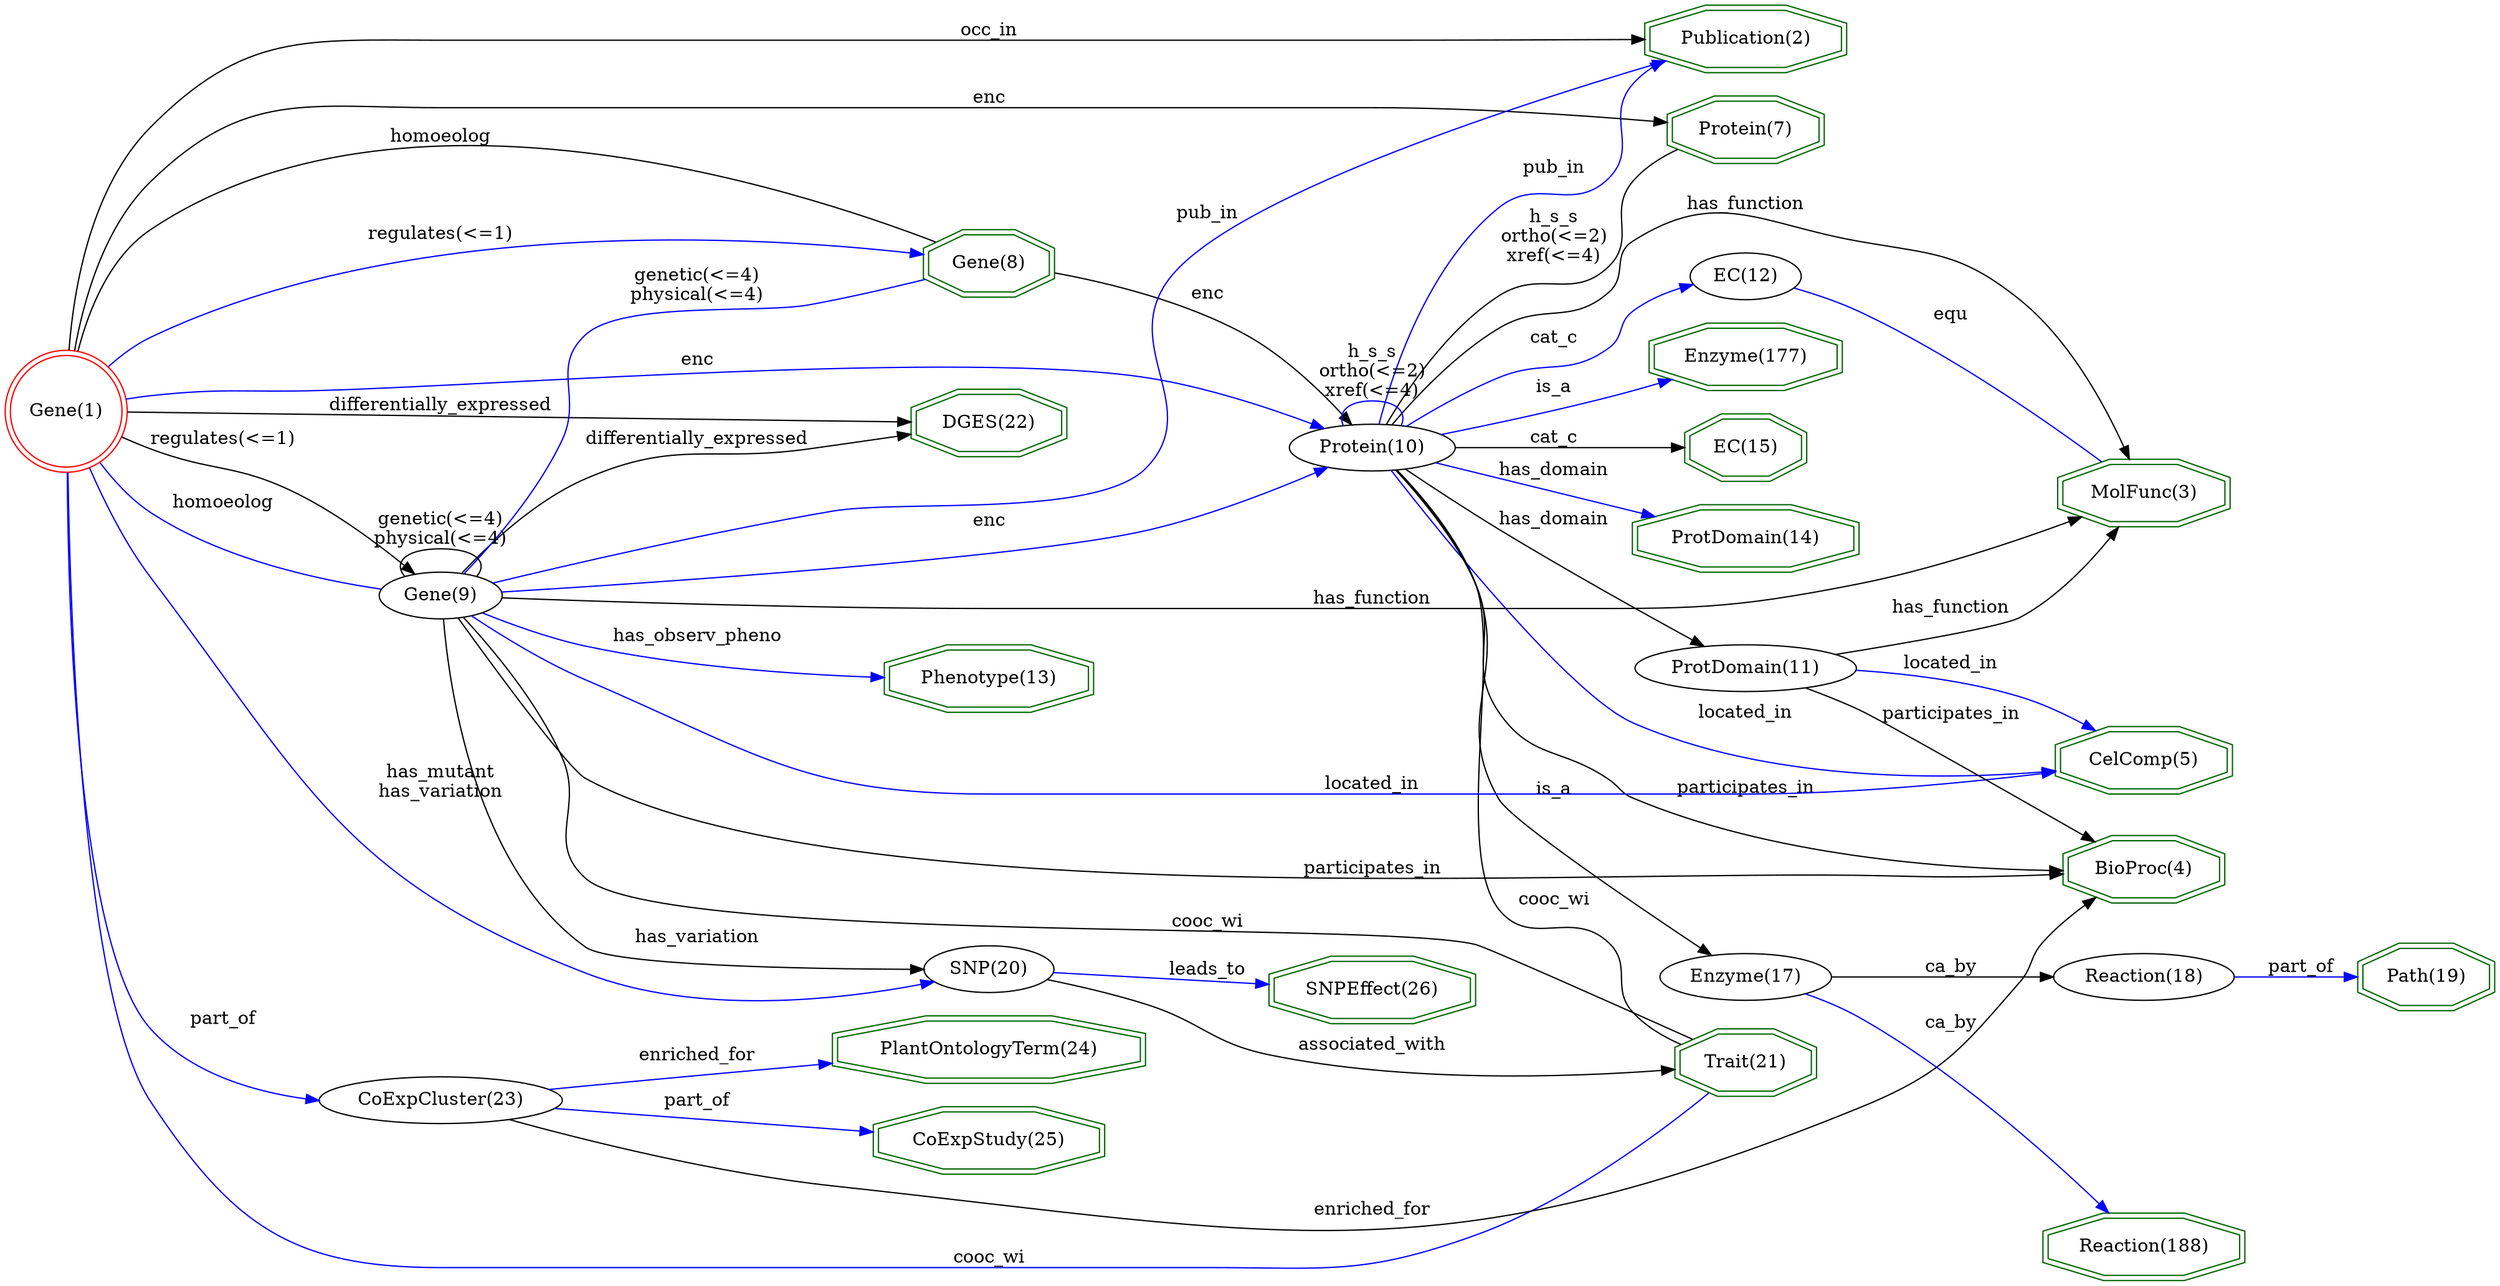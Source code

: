digraph {
	graph [_draw_="c 9 -#fffffe00 C 7 -#ffffff P 4 0 0 0 1130 1655.1 1130 1655.1 0 ",
		bb="0,0,1655.1,1130",
		dpi=96,
		rankdir=LR,
		xdotversion=1.7
	];
	node [label="\N"];
	"Trait(21)"	[_draw_="c 7 -#006400 p 8 1192.69 318.54 1192.69 333.46 1166.15 344 1128.62 344 1102.08 333.46 1102.08 318.54 1128.62 308 1166.15 308 c 7 \
-#006400 p 8 1196.7 315.83 1196.7 336.17 1166.92 348 1127.85 348 1098.07 336.17 1098.07 315.83 1127.85 304 1166.92 304 ",
		_ldraw_="F 14 11 -Times-Roman c 7 -#000000 T 1147.38 321.8 0 50.05 9 -Trait(21) ",
		color=darkgreen,
		height=0.61111,
		pos="1147.4,326",
		shape=doubleoctagon,
		width=1.3655];
	"SNPEffect(26)"	[_draw_="c 7 -#006400 p 8 962.2 320.54 962.2 335.46 922.48 346 866.3 346 826.58 335.46 826.58 320.54 866.3 310 922.48 310 c 7 -#006400 p \
8 966.21 317.47 966.21 338.53 923 350 865.78 350 822.58 338.53 822.58 317.47 865.78 306 923 306 ",
		_ldraw_="F 14 11 -Times-Roman c 7 -#000000 T 894.39 323.8 0 82.95 13 -SNPEffect(26) ",
		color=darkgreen,
		height=0.61111,
		pos="894.39,328",
		shape=doubleoctagon,
		width=1.9905];
	"MolFunc(3)"	[_draw_="c 7 -#006400 p 8 1470.56 859.54 1470.56 874.46 1436.95 885 1389.4 885 1355.78 874.46 1355.78 859.54 1389.4 849 1436.95 849 c 7 -#\
006400 p 8 1474.58 856.61 1474.58 877.39 1437.56 889 1388.79 889 1351.77 877.39 1351.77 856.61 1388.79 845 1437.56 845 ",
		_ldraw_="F 14 11 -Times-Roman c 7 -#000000 T 1413.17 862.8 0 67.66 10 -MolFunc(3) ",
		color=darkgreen,
		height=0.61111,
		pos="1413.2,867",
		shape=doubleoctagon,
		width=1.7];
	"CelComp(5)"	[_draw_="c 7 -#006400 p 8 1471.78 692.54 1471.78 707.46 1437.45 718 1388.9 718 1354.57 707.46 1354.57 692.54 1388.9 682 1437.45 682 c 7 -#\
006400 p 8 1475.77 689.59 1475.77 710.41 1438.05 722 1388.3 722 1350.58 710.41 1350.58 689.59 1388.3 678 1438.05 678 ",
		_ldraw_="F 14 11 -Times-Roman c 7 -#000000 T 1413.17 695.8 0 69.99 10 -CelComp(5) ",
		color=darkgreen,
		height=0.61111,
		pos="1413.2,700",
		shape=doubleoctagon,
		width=1.7443];
	"BioProc(4)"	[_draw_="c 7 -#006400 p 8 1466.63 405.54 1466.63 420.46 1435.32 431 1391.03 431 1359.72 420.46 1359.72 405.54 1391.03 395 1435.32 395 c 7 \
-#006400 p 8 1470.63 402.67 1470.63 423.33 1435.97 435 1390.38 435 1355.72 423.33 1355.72 402.67 1390.38 391 1435.97 391 ",
		_ldraw_="F 14 11 -Times-Roman c 7 -#000000 T 1413.17 408.8 0 62.21 10 -BioProc(4) ",
		color=darkgreen,
		height=0.61111,
		pos="1413.2,413",
		shape=doubleoctagon,
		width=1.5966];
	"Reaction(188)"	[_draw_="c 7 -#006400 p 8 1479.05 1035.54 1479.05 1050.46 1440.46 1061 1385.89 1061 1347.3 1050.46 1347.3 1035.54 1385.89 1025 1440.46 1025 \
c 7 -#006400 p 8 1483.06 1032.49 1483.06 1053.51 1441 1065 1385.35 1065 1343.29 1053.51 1343.29 1032.49 1385.35 1021 1441 1021 ",
		_ldraw_="F 14 11 -Times-Roman c 7 -#000000 T 1413.17 1038.8 0 80.08 13 -Reaction(188) ",
		color=darkgreen,
		height=0.61111,
		pos="1413.2,1043",
		shape=doubleoctagon,
		width=1.9359];
	"PlantOntologyTerm(24)"	[_draw_="c 7 -#006400 p 8 735.1 14.54 735.1 29.46 675.01 40 590.03 40 529.94 29.46 529.94 14.54 590.03 4 675.01 4 c 7 -#006400 p 8 739.09 \
11.18 739.09 32.82 675.36 44 589.68 44 525.95 32.82 525.95 11.18 589.68 0 675.36 0 ",
		_ldraw_="F 14 11 -Times-Roman c 7 -#000000 T 632.52 17.8 0 134.33 21 -PlantOntologyTerm(24) ",
		color=darkgreen,
		height=0.61111,
		pos="632.52,22",
		shape=doubleoctagon,
		width=2.9663];
	"CoExpStudy(25)"	[_draw_="c 7 -#006400 p 8 708.16 76.54 708.16 91.46 663.85 102 601.19 102 556.88 91.46 556.88 76.54 601.19 66 663.85 66 c 7 -#006400 p 8 \
712.16 73.38 712.16 94.62 664.32 106 600.72 106 552.88 94.62 552.88 73.38 600.72 62 664.32 62 ",
		_ldraw_="F 14 11 -Times-Roman c 7 -#000000 T 632.52 79.8 0 94.89 14 -CoExpStudy(25) ",
		color=darkgreen,
		height=0.61111,
		pos="632.52,84",
		shape=doubleoctagon,
		width=2.2172];
	"Enzyme(177)"	[_draw_="c 7 -#006400 p 8 1210.45 780.54 1210.45 795.46 1173.51 806 1121.26 806 1084.32 795.46 1084.32 780.54 1121.26 770 1173.51 770 c 7 \
-#006400 p 8 1214.45 777.53 1214.45 798.47 1174.07 810 1120.7 810 1080.32 798.47 1080.32 777.53 1120.7 766 1174.07 766 ",
		_ldraw_="F 14 11 -Times-Roman c 7 -#000000 T 1147.38 783.8 0 76.19 11 -Enzyme(177) ",
		color=darkgreen,
		height=0.61111,
		pos="1147.4,788",
		shape=doubleoctagon,
		width=1.8621];
	"Protein(7)"	[_draw_="c 7 -#006400 p 8 1196.91 564.54 1196.91 579.46 1167.9 590 1126.87 590 1097.86 579.46 1097.86 564.54 1126.87 554 1167.9 554 c 7 -#\
006400 p 8 1200.89 561.74 1200.89 582.26 1168.6 594 1126.17 594 1093.88 582.26 1093.88 561.74 1126.17 550 1168.6 550 ",
		_ldraw_="F 14 11 -Times-Roman c 7 -#000000 T 1147.38 567.8 0 56.77 10 -Protein(7) ",
		color=darkgreen,
		height=0.61111,
		pos="1147.4,572",
		shape=doubleoctagon,
		width=1.4931];
	"EC(15)"	[_draw_="c 7 -#006400 p 8 1186.61 1100.54 1186.61 1115.46 1163.63 1126 1131.14 1126 1108.16 1115.46 1108.16 1100.54 1131.14 1090 1163.63 \
1090 c 7 -#006400 p 8 1190.62 1097.98 1190.62 1118.02 1164.51 1130 1130.26 1130 1104.15 1118.02 1104.15 1097.98 1130.26 1086 1164.51 \
1086 ",
		_ldraw_="F 14 11 -Times-Roman c 7 -#000000 T 1147.38 1103.8 0 41.21 6 -EC(15) ",
		color=darkgreen,
		height=0.61111,
		pos="1147.4,1108",
		shape=doubleoctagon,
		width=1.1977];
	"ProtDomain(14)"	[_draw_="c 7 -#006400 p 8 1221.24 946.54 1221.24 961.46 1177.98 972 1116.79 972 1073.53 961.46 1073.53 946.54 1116.79 936 1177.98 936 c 7 \
-#006400 p 8 1225.25 943.4 1225.25 964.6 1178.46 976 1116.31 976 1069.52 964.6 1069.52 943.4 1116.31 932 1178.46 932 ",
		_ldraw_="F 14 11 -Times-Roman c 7 -#000000 T 1147.38 949.8 0 91.77 14 -ProtDomain(14) ",
		color=darkgreen,
		height=0.61111,
		pos="1147.4,954",
		shape=doubleoctagon,
		width=2.1578];
	"Path(19)"	[_draw_="c 7 -#006400 p 8 1651.02 1093.54 1651.02 1108.46 1625.35 1119 1589.05 1119 1563.38 1108.46 1563.38 1093.54 1589.05 1083 1625.35 \
1083 c 7 -#006400 p 8 1655.01 1090.86 1655.01 1111.14 1626.14 1123 1588.26 1123 1559.39 1111.14 1559.39 1090.86 1588.26 1079 1626.14 \
1079 ",
		_ldraw_="F 14 11 -Times-Roman c 7 -#000000 T 1607.2 1096.8 0 48.21 8 -Path(19) ",
		color=darkgreen,
		height=0.61111,
		pos="1607.2,1101",
		shape=doubleoctagon,
		width=1.3307];
	"Publication(2)"	[_draw_="c 7 -#006400 p 8 1213.28 439.54 1213.28 454.46 1174.68 465 1120.09 465 1081.49 454.46 1081.49 439.54 1120.09 429 1174.68 429 c 7 \
-#006400 p 8 1217.29 436.49 1217.29 457.51 1175.22 469 1119.55 469 1077.48 457.51 1077.48 436.49 1119.55 425 1175.22 425 ",
		_ldraw_="F 14 11 -Times-Roman c 7 -#000000 T 1147.38 442.8 0 80.1 14 -Publication(2) ",
		color=darkgreen,
		height=0.61111,
		pos="1147.4,447",
		shape=doubleoctagon,
		width=1.9362];
	"DGES(22)"	[_draw_="c 7 -#006400 p 8 684.29 226.54 684.29 241.46 653.97 252 611.07 252 580.75 241.46 580.75 226.54 611.07 216 653.97 216 c 7 -#006400 \
p 8 688.29 223.7 688.29 244.3 654.64 256 610.4 256 576.75 244.3 576.75 223.7 610.4 212 654.64 212 ",
		_ldraw_="F 14 11 -Times-Roman c 7 -#000000 T 632.52 229.8 0 59.88 8 -DGES(22) ",
		color=darkgreen,
		height=0.61111,
		pos="632.52,234",
		shape=doubleoctagon,
		width=1.5523];
	"Gene(8)"	[_draw_="c 7 -#006400 p 8 674.63 815.54 674.63 830.46 649.96 841 615.08 841 590.41 830.46 590.41 815.54 615.08 805 649.96 805 c 7 -#006400 \
p 8 678.61 812.9 678.61 833.1 650.78 845 614.26 845 586.43 833.1 586.43 812.9 614.26 801 650.78 801 ",
		_ldraw_="F 14 11 -Times-Roman c 7 -#000000 T 632.52 818.8 0 45.86 7 -Gene(8) ",
		color=darkgreen,
		height=0.61111,
		pos="632.52,823",
		shape=doubleoctagon,
		width=1.286];
	"Protein(10)"	[_draw_="c 7 -#000000 e 894.39 769 50.27 18 ",
		_ldraw_="F 14 11 -Times-Roman c 7 -#000000 T 894.39 764.8 0 63.77 11 -Protein(10) ",
		height=0.5,
		pos="894.39,769",
		width=1.3996];
	"Gene(8)" -> "Protein(10)"	[_draw_="c 7 -#000000 B 4 678.79 813.59 723.86 804.23 793.01 789.86 840.57 779.98 ",
		_hdraw_="S 5 -solid c 7 -#000000 C 7 -#000000 P 3 841.29 783.4 850.37 777.94 839.87 776.55 ",
		_ldraw_="F 14 11 -Times-Roman c 7 -#000000 T 781.02 798.8 0 19.43 3 -enc ",
		arrowhead=normal,
		color=black,
		label=enc,
		lp="781.02,803",
		pos="e,850.37,777.94 678.79,813.59 723.86,804.23 793.01,789.86 840.57,779.98"];
	"Gene(1)"	[_draw_="c 7 -#ff0000 e 43.08 427 39.15 39.15 c 7 -#ff0000 e 43.08 427 43.15 43.15 ",
		_ldraw_="F 14 11 -Times-Roman c 7 -#000000 T 43.08 422.8 0 45.86 7 -Gene(1) ",
		color=red,
		height=1.1966,
		pos="43.077,427",
		shape=doublecircle,
		width=1.1966];
	"Gene(1)" -> "Trait(21)"	[_draw_="c 7 -#0000ff B 19 52.69 384.9 61.09 353.18 76.72 310.44 104.15 282 197.51 185.24 498.28 191 525.73 189 620.4 182.1 645.39 175.23 \
739.31 189 777.6 194.61 785.64 202.93 822.73 214 924.46 244.35 952.42 244.42 1051.7 282 1072.72 289.96 1095.59 300.53 1113.59 309.32 ",
		_ldraw_="F 14 11 -Times-Roman c 7 -#000000 T 632.52 191.8 0 47.43 7 -cooc_wi ",
		arrowhead=none,
		color=blue,
		label=cooc_wi,
		lp="632.52,196",
		pos="52.694,384.9 61.091,353.18 76.722,310.44 104.15,282 197.51,185.24 498.28,191 525.73,189 620.4,182.1 645.39,175.23 739.31,189 777.6,\
194.61 785.64,202.93 822.73,214 924.46,244.35 952.42,244.42 1051.7,282 1072.7,289.96 1095.6,300.53 1113.6,309.32"];
	"Gene(1)" -> "Protein(7)"	[_draw_="c 7 -#000000 B 10 75.57 455.55 106.19 481.51 155.22 518.5 204.8 537 428.19 620.35 500.89 586.22 739.31 583 861.09 581.35 1003.3 \
576.94 1083.31 574.23 ",
		_hdraw_="S 5 -solid c 7 -#000000 C 7 -#000000 P 3 1083.82 577.72 1093.7 573.88 1083.58 570.72 ",
		_ldraw_="F 14 11 -Times-Roman c 7 -#000000 T 632.52 594.8 0 19.43 3 -enc ",
		arrowhead=normal,
		color=black,
		label=enc,
		lp="632.52,599",
		pos="e,1093.7,573.88 75.574,455.55 106.19,481.51 155.22,518.5 204.8,537 428.19,620.35 500.89,586.22 739.31,583 861.09,581.35 1003.3,576.94 \
1083.3,574.23"];
	"Gene(1)" -> "Publication(2)"	[_draw_="c 7 -#000000 B 10 85.34 418.15 91.63 416.98 98.05 415.88 104.15 415 222.76 397.91 252.99 396.34 372.7 391 627.01 379.66 927.57 415.6 \
1067.44 435.18 ",
		_hdraw_="S 5 -solid c 7 -#000000 C 7 -#000000 P 3 1067.24 438.68 1077.63 436.61 1068.22 431.75 ",
		_ldraw_="F 14 11 -Times-Roman c 7 -#000000 T 632.52 402.8 0 37.32 6 -occ_in ",
		arrowhead=normal,
		color=black,
		label=occ_in,
		lp="632.52,407",
		pos="e,1077.6,436.61 85.342,418.15 91.625,416.98 98.048,415.88 104.15,415 222.76,397.91 252.99,396.34 372.7,391 627.01,379.66 927.57,\
415.6 1067.4,435.18"];
	"Gene(1)" -> "DGES(22)"	[_draw_="c 7 -#000000 B 7 61.4 387.99 71.47 369.3 85.82 347.99 104.15 334 242.3 228.57 459.02 223.68 566.54 228.79 ",
		_hdraw_="S 5 -solid c 7 -#000000 C 7 -#000000 P 3 566.43 232.29 576.6 229.32 566.79 225.3 ",
		_ldraw_="F 14 11 -Times-Roman c 7 -#000000 T 279.75 279.8 0 135.03 24 -differentially_expressed ",
		arrowhead=normal,
		color=black,
		label=differentially_expressed,
		lp="279.75,284",
		pos="e,576.6,229.32 61.403,387.99 71.471,369.3 85.818,347.99 104.15,334 242.3,228.57 459.02,223.68 566.54,228.79"];
	"Gene(1)" -> "Gene(8)"	[_draw_="c 7 -#000000 B 7 43.91 470.23 44.54 564.12 51.75 782 104.15 829 245.25 955.55 502.97 873.52 596.46 837.48 ",
		_ldraw_="F 14 11 -Times-Roman c 7 -#000000 T 279.75 899.8 0 62.99 9 -homoeolog ",
		arrowhead=none,
		color=black,
		label=homoeolog,
		lp="279.75,904",
		pos="43.907,470.23 44.538,564.12 51.752,782 104.15,829 245.25,955.55 502.97,873.52 596.46,837.48"];
	"Gene(1)" -> "Gene(8)"	[_draw_="c 7 -#0000ff B 7 44.97 470.33 47.73 555.86 58.89 741.7 104.15 783 171.87 844.79 454.8 834.52 576.01 827.02 ",
		_hdraw_="S 5 -solid c 7 -#0000ff C 7 -#0000ff P 3 576.43 830.5 586.19 826.37 575.98 823.51 ",
		_ldraw_="F 14 11 -Times-Roman c 7 -#000000 T 279.75 834.8 0 82.65 14 -regulates(<=1) ",
		arrowhead=normal,
		color=blue,
		label="regulates(<=1)",
		lp="279.75,839",
		pos="e,586.19,826.37 44.974,470.33 47.725,555.86 58.894,741.7 104.15,783 171.87,844.79 454.8,834.52 576.01,827.02"];
	"SNP(20)"	[_draw_="c 7 -#000000 e 632.52 330 41.13 18 ",
		_ldraw_="F 14 11 -Times-Roman c 7 -#000000 T 632.52 325.8 0 49.01 7 -SNP(20) ",
		height=0.5,
		pos="632.52,330",
		width=1.1406];
	"Gene(1)" -> "SNP(20)"	[_draw_="c 7 -#0000ff B 10 69.88 392.79 79.58 381.92 91.38 370.73 104.15 363 143.88 338.96 158.83 341.55 204.8 335 339.93 315.75 501.56 321.62 \
581.57 326.42 ",
		_hdraw_="S 5 -solid c 7 -#0000ff C 7 -#0000ff P 3 581.64 329.93 591.84 327.06 582.08 322.94 ",
		_ldraw_="F 14 11 -Times-Roman c 7 -#000000 T 279.75 351.8 0 64.54 10 -has_mutant F 14 11 -Times-Roman c 7 -#000000 T 279.75 337.8 0 75.42 \
13 -has_variation ",
		arrowhead=normal,
		color=blue,
		label="has_mutant\nhas_variation",
		lp="279.75,349",
		pos="e,591.84,327.06 69.881,392.79 79.578,381.92 91.376,370.73 104.15,363 143.88,338.96 158.83,341.55 204.8,335 339.93,315.75 501.56,\
321.62 581.57,326.42"];
	"CoExpCluster(23)"	[_draw_="c 7 -#000000 e 279.75 109 74.9 18 ",
		_ldraw_="F 14 11 -Times-Roman c 7 -#000000 T 279.75 104.8 0 102.66 16 -CoExpCluster(23) ",
		height=0.5,
		pos="279.75,109",
		width=2.082];
	"Gene(1)" -> "CoExpCluster(23)"	[_draw_="c 7 -#0000ff B 7 47.95 384.14 55.05 315.33 72.4 184.6 104.15 152 127.64 127.88 162.33 116.45 194.61 111.3 ",
		_hdraw_="S 5 -solid c 7 -#0000ff C 7 -#0000ff P 3 195.12 114.76 204.53 109.9 194.14 107.83 ",
		_ldraw_="F 14 11 -Times-Roman c 7 -#000000 T 145.48 154.8 0 40.43 7 -part_of ",
		arrowhead=normal,
		color=blue,
		label=part_of,
		lp="145.48,159",
		pos="e,204.53,109.9 47.955,384.14 55.052,315.33 72.401,184.6 104.15,152 127.64,127.88 162.33,116.45 194.61,111.3"];
	"Gene(1)" -> "Protein(10)"	[_draw_="c 7 -#0000ff B 10 47.05 469.95 52.18 513.51 66.14 580.53 104.15 624 190.58 722.81 245.06 716.32 372.7 747 536.52 786.37 737.52 780.11 \
834.93 773.76 ",
		_hdraw_="S 5 -solid c 7 -#0000ff C 7 -#0000ff P 3 835.42 777.24 845.16 773.07 834.94 770.25 ",
		_ldraw_="F 14 11 -Times-Roman c 7 -#000000 T 440.22 770.8 0 19.43 3 -enc ",
		arrowhead=normal,
		color=blue,
		label=enc,
		lp="440.22,775",
		pos="e,845.16,773.07 47.05,469.95 52.176,513.51 66.135,580.53 104.15,624 190.58,722.81 245.06,716.32 372.7,747 536.52,786.37 737.52,780.11 \
834.93,773.76"];
	"Gene(9)"	[_draw_="c 7 -#000000 e 279.75 464 39.15 18 ",
		_ldraw_="F 14 11 -Times-Roman c 7 -#000000 T 279.75 459.8 0 45.86 7 -Gene(9) ",
		height=0.5,
		pos="279.75,464",
		width=1.0855];
	"Gene(1)" -> "Gene(9)"	[_draw_="c 7 -#0000ff B 7 84.98 437.9 91.37 439.41 97.92 440.83 104.15 442 151 450.77 205.59 457.02 241.09 460.57 ",
		_ldraw_="F 14 11 -Times-Roman c 7 -#000000 T 145.48 457.8 0 62.99 9 -homoeolog ",
		arrowhead=none,
		color=blue,
		label=homoeolog,
		lp="145.48,462",
		pos="84.976,437.9 91.368,439.41 97.92,440.83 104.15,442 151,450.77 205.59,457.02 241.09,460.57"];
	"Gene(1)" -> "Gene(9)"	[_draw_="c 7 -#000000 B 7 86.06 421.2 114.74 418.44 153.44 417.06 186.8 424 207.08 428.22 228.37 437.16 245.35 445.51 ",
		_hdraw_="S 5 -solid c 7 -#000000 C 7 -#000000 P 3 243.8 448.66 254.3 450.06 246.97 442.41 ",
		_ldraw_="F 14 11 -Times-Roman c 7 -#000000 T 145.48 426.8 0 82.65 14 -regulates(<=1) ",
		arrowhead=normal,
		color=black,
		label="regulates(<=1)",
		lp="145.48,431",
		pos="e,254.3,450.06 86.063,421.2 114.74,418.44 153.44,417.06 186.8,424 207.08,428.22 228.37,437.16 245.35,445.51"];
	"Phenotype(13)"	[_draw_="c 7 -#006400 p 8 699.63 544.54 699.63 559.46 660.32 570 604.72 570 565.41 559.46 565.41 544.54 604.72 534 660.32 534 c 7 -#006400 \
p 8 703.61 541.47 703.61 562.53 660.84 574 604.2 574 561.43 562.53 561.43 541.47 604.2 530 660.84 530 ",
		_ldraw_="F 14 11 -Times-Roman c 7 -#000000 T 632.52 547.8 0 82.43 13 -Phenotype(13) ",
		color=darkgreen,
		height=0.61111,
		pos="632.52,552",
		shape=doubleoctagon,
		width=1.9805];
	"SNP(20)" -> "Trait(21)"	[_draw_="c 7 -#000000 B 10 665.88 319.4 703.2 307.77 766.63 289.86 822.73 283 885.96 275.27 902.79 275.56 966.05 283 1010.17 288.19 1059.13 \
300.28 1094.9 310.33 ",
		_hdraw_="S 5 -solid c 7 -#000000 C 7 -#000000 P 3 1094.04 313.72 1104.62 313.1 1095.96 306.99 ",
		_ldraw_="F 14 11 -Times-Roman c 7 -#000000 T 894.39 285.8 0 89.42 15 -associated_with ",
		arrowhead=normal,
		color=black,
		label=associated_with,
		lp="894.39,290",
		pos="e,1104.6,313.1 665.88,319.4 703.2,307.77 766.63,289.86 822.73,283 885.96,275.27 902.79,275.56 966.05,283 1010.2,288.19 1059.1,300.28 \
1094.9,310.33"];
	"SNP(20)" -> "SNPEffect(26)"	[_draw_="c 7 -#0000ff B 4 673.84 329.69 710.69 329.41 766.28 328.98 812.3 328.62 ",
		_hdraw_="S 5 -solid c 7 -#0000ff C 7 -#0000ff P 3 812.59 332.12 822.57 328.55 812.54 325.12 ",
		_ldraw_="F 14 11 -Times-Roman c 7 -#000000 T 781.02 331.8 0 46.66 8 -leads_to ",
		arrowhead=normal,
		color=blue,
		label=leads_to,
		lp="781.02,336",
		pos="e,822.57,328.55 673.84,329.69 710.69,329.41 766.28,328.98 812.3,328.62"];
	"ProtDomain(11)"	[_draw_="c 7 -#000000 e 1147.38 680 68 18 ",
		_ldraw_="F 14 11 -Times-Roman c 7 -#000000 T 1147.38 675.8 0 91.25 14 -ProtDomain(11) ",
		height=0.5,
		pos="1147.4,680",
		width=1.8819];
	"ProtDomain(11)" -> "MolFunc(3)"	[_draw_="c 7 -#000000 B 7 1188.88 694.28 1200.89 699.2 1213.83 705.21 1225.07 712 1285.65 748.61 1347.2 803.83 1382.43 837.52 ",
		_hdraw_="S 5 -solid c 7 -#000000 C 7 -#000000 P 3 1380.33 840.36 1389.95 844.78 1385.19 835.32 ",
		_ldraw_="F 14 11 -Times-Roman c 7 -#000000 T 1284.27 784.8 0 72.32 12 -has_function ",
		arrowhead=normal,
		color=black,
		label=has_function,
		lp="1284.3,789",
		pos="e,1390,844.78 1188.9,694.28 1200.9,699.2 1213.8,705.21 1225.1,712 1285.6,748.61 1347.2,803.83 1382.4,837.52"];
	"ProtDomain(11)" -> "CelComp(5)"	[_draw_="c 7 -#0000ff B 4 1212.91 684.89 1251.5 687.82 1300.6 691.54 1340.41 694.56 ",
		_hdraw_="S 5 -solid c 7 -#0000ff C 7 -#0000ff P 3 1340.34 698.06 1350.58 695.33 1340.87 691.08 ",
		_ldraw_="F 14 11 -Times-Roman c 7 -#000000 T 1284.27 694.8 0 58.31 10 -located_in ",
		arrowhead=normal,
		color=blue,
		label=located_in,
		lp="1284.3,699",
		pos="e,1350.6,695.33 1212.9,684.89 1251.5,687.82 1300.6,691.54 1340.4,694.56"];
	"ProtDomain(11)" -> "BioProc(4)"	[_draw_="c 7 -#000000 B 7 1209.65 672.77 1253.68 666.45 1308.2 655.91 1325.48 641 1384.32 590.21 1403.35 495.06 1409.41 445.26 ",
		_hdraw_="S 5 -solid c 7 -#000000 C 7 -#000000 P 3 1412.92 445.39 1410.55 435.06 1405.96 444.61 ",
		_ldraw_="F 14 11 -Times-Roman c 7 -#000000 T 1284.27 669.8 0 82.41 15 -participates_in ",
		arrowhead=normal,
		color=black,
		label=participates_in,
		lp="1284.3,674",
		pos="e,1410.5,435.06 1209.7,672.77 1253.7,666.45 1308.2,655.91 1325.5,641 1384.3,590.21 1403.3,495.06 1409.4,445.26"];
	"CoExpCluster(23)" -> "BioProc(4)"	[_draw_="c 7 -#000000 B 13 346.5 117.39 355.3 118.36 364.21 119.26 372.7 120 487.47 129.96 516.32 134 631.52 134 631.52 134 631.52 134 1148.38 \
134 1283.04 134 1369.43 307.71 1399.89 380.99 ",
		_hdraw_="S 5 -solid c 7 -#000000 C 7 -#000000 P 3 1396.8 382.7 1403.81 390.64 1403.29 380.06 ",
		_ldraw_="F 14 11 -Times-Roman c 7 -#000000 T 894.39 136.8 0 71.52 12 -enriched_for ",
		arrowhead=normal,
		color=black,
		label=enriched_for,
		lp="894.39,141",
		pos="e,1403.8,390.64 346.5,117.39 355.3,118.36 364.21,119.26 372.7,120 487.47,129.96 516.32,134 631.52,134 631.52,134 631.52,134 1148.4,\
134 1283,134 1369.4,307.71 1399.9,380.99"];
	"CoExpCluster(23)" -> "PlantOntologyTerm(24)"	[_draw_="c 7 -#0000ff B 7 319.74 93.65 335.96 87.63 355.08 80.98 372.7 76 426.43 60.83 487.52 47.89 536.86 38.48 ",
		_hdraw_="S 5 -solid c 7 -#0000ff C 7 -#0000ff P 3 537.7 41.88 546.88 36.59 536.4 35 ",
		_ldraw_="F 14 11 -Times-Roman c 7 -#000000 T 440.22 78.8 0 71.52 12 -enriched_for ",
		arrowhead=normal,
		color=blue,
		label=enriched_for,
		lp="440.22,83",
		pos="e,546.88,36.586 319.74,93.654 335.96,87.627 355.08,80.976 372.7,76 426.43,60.834 487.52,47.89 536.86,38.48"];
	"CoExpCluster(23)" -> "CoExpStudy(25)"	[_draw_="c 7 -#0000ff B 4 351.74 103.94 406.8 100.02 483.46 94.55 542.62 90.34 ",
		_hdraw_="S 5 -solid c 7 -#0000ff C 7 -#0000ff P 3 542.97 93.82 552.7 89.62 542.47 86.84 ",
		_ldraw_="F 14 11 -Times-Roman c 7 -#000000 T 440.22 105.8 0 40.43 7 -part_of ",
		arrowhead=normal,
		color=blue,
		label=part_of,
		lp="440.22,110",
		pos="e,552.7,89.618 351.74,103.94 406.8,100.02 483.46,94.552 542.62,90.336"];
	"EC(12)"	[_draw_="c 7 -#000000 e 1147.38 896 36.28 18 ",
		_ldraw_="F 14 11 -Times-Roman c 7 -#000000 T 1147.38 891.8 0 41.21 6 -EC(12) ",
		height=0.5,
		pos="1147.4,896",
		width=1.0039];
	"EC(12)" -> "MolFunc(3)"	[_draw_="c 7 -#0000ff B 4 1182.87 892.21 1225.74 887.5 1299.65 879.37 1351.95 873.62 ",
		_ldraw_="F 14 11 -Times-Roman c 7 -#000000 T 1284.27 886.8 0 20.21 3 -equ ",
		arrowhead=none,
		color=blue,
		label=equ,
		lp="1284.3,891",
		pos="1182.9,892.21 1225.7,887.5 1299.6,879.37 1352,873.62"];
	"Protein(10)" -> "Trait(21)"	[_draw_="c 7 -#000000 B 7 901.08 750.77 920.11 689.85 980.52 496.84 984.05 491 1021.11 429.59 1085.41 373.6 1120.95 345.32 ",
		_ldraw_="F 14 11 -Times-Roman c 7 -#000000 T 1017.88 493.8 0 47.43 7 -cooc_wi ",
		arrowhead=none,
		color=black,
		label=cooc_wi,
		lp="1017.9,498",
		pos="901.08,750.77 920.11,689.85 980.52,496.84 984.05,491 1021.1,429.59 1085.4,373.6 1120.9,345.32"];
	"Protein(10)" -> "MolFunc(3)"	[_draw_="c 7 -#000000 B 7 931.43 781.48 947.46 786.84 966.61 793.02 984.05 798 1107.17 833.18 1255.68 852.07 1341.48 860.79 ",
		_hdraw_="S 5 -solid c 7 -#000000 C 7 -#000000 P 3 1341.33 864.29 1351.63 861.8 1342.03 857.32 ",
		_ldraw_="F 14 11 -Times-Roman c 7 -#000000 T 1147.38 848.8 0 72.32 12 -has_function ",
		arrowhead=normal,
		color=black,
		label=has_function,
		lp="1147.4,853",
		pos="e,1351.6,861.8 931.43,781.48 947.46,786.84 966.61,793.02 984.05,798 1107.2,833.18 1255.7,852.07 1341.5,860.79"];
	"Protein(10)" -> "CelComp(5)"	[_draw_="c 7 -#0000ff B 7 940.86 761.92 976.01 756.52 1025.9 749.02 1069.7 743 1163.21 730.16 1271.29 716.84 1340.62 708.5 ",
		_hdraw_="S 5 -solid c 7 -#0000ff C 7 -#0000ff P 3 1341.05 711.97 1350.56 707.3 1340.21 705.02 ",
		_ldraw_="F 14 11 -Times-Roman c 7 -#000000 T 1147.38 745.8 0 58.31 10 -located_in ",
		arrowhead=normal,
		color=blue,
		label=located_in,
		lp="1147.4,750",
		pos="e,1350.6,707.3 940.86,761.92 976.01,756.52 1025.9,749.02 1069.7,743 1163.2,730.16 1271.3,716.84 1340.6,708.5"];
	"Protein(10)" -> "BioProc(4)"	[_draw_="c 7 -#000000 B 16 910.4 751.71 927.05 733.26 955.37 704.01 984.05 684 1011.49 664.86 1022.68 667.65 1051.7 651 1060.04 646.22 1060.88 \
642.81 1069.7 639 1134.77 610.89 1163.22 637.63 1225.07 603 1297.25 562.59 1359.83 486.02 1391.04 443.46 ",
		_hdraw_="S 5 -solid c 7 -#000000 C 7 -#000000 P 3 1394.01 445.33 1397.03 435.17 1388.34 441.22 ",
		_ldraw_="F 14 11 -Times-Roman c 7 -#000000 T 1147.38 641.8 0 82.41 15 -participates_in ",
		arrowhead=normal,
		color=black,
		label=participates_in,
		lp="1147.4,646",
		pos="e,1397,435.17 910.4,751.71 927.05,733.26 955.37,704.01 984.05,684 1011.5,664.86 1022.7,667.65 1051.7,651 1060,646.22 1060.9,642.81 \
1069.7,639 1134.8,610.89 1163.2,637.63 1225.1,603 1297.2,562.59 1359.8,486.02 1391,443.46"];
	"Protein(10)" -> "Enzyme(177)"	[_draw_="c 7 -#0000ff B 4 943.78 772.66 979.58 775.37 1029.04 779.12 1070.13 782.23 ",
		_hdraw_="S 5 -solid c 7 -#0000ff C 7 -#0000ff P 3 1069.87 785.72 1080.11 782.98 1070.4 778.74 ",
		_ldraw_="F 14 11 -Times-Roman c 7 -#000000 T 1017.88 782.8 0 22.55 4 -is_a ",
		arrowhead=normal,
		color=blue,
		label=is_a,
		lp="1017.9,787",
		pos="e,1080.1,782.98 943.78,772.66 979.58,775.37 1029,779.12 1070.1,782.23"];
	"Protein(10)" -> "Protein(7)"	[_draw_="c 7 -#000000 B 7 900.1 750.87 909.81 717.32 935.3 645.63 984.05 609 1001.21 596.11 1053.08 585.72 1093.63 579.27 ",
		_ldraw_="F 14 11 -Times-Roman c 7 -#000000 T 1017.88 639.8 0 31.9 5 -h_s_s F 14 11 -Times-Roman c 7 -#000000 T 1017.88 625.8 0 61.67 10 -ortho(<=\
2) F 14 11 -Times-Roman c 7 -#000000 T 1017.88 611.8 0 54.65 9 -xref(<=4) ",
		arrowhead=none,
		color=black,
		label="h_s_s\northo(<=2)\nxref(<=4)",
		lp="1017.9,630",
		pos="900.1,750.87 909.81,717.32 935.3,645.63 984.05,609 1001.2,596.11 1053.1,585.72 1093.6,579.27"];
	"Protein(10)" -> "EC(15)"	[_draw_="c 7 -#000000 B 10 902.94 786.98 917.24 820.46 949.91 894.3 984.05 953 1017.72 1010.9 1017.42 1035.13 1069.7 1077 1077.69 1083.4 \
1087.17 1088.63 1096.69 1092.86 ",
		_hdraw_="S 5 -solid c 7 -#000000 C 7 -#000000 P 3 1095.6 1096.19 1106.18 1096.76 1098.26 1089.72 ",
		_ldraw_="F 14 11 -Times-Roman c 7 -#000000 T 1017.88 1062.8 0 29.53 5 -cat_c ",
		arrowhead=normal,
		color=black,
		label=cat_c,
		lp="1017.9,1067",
		pos="e,1106.2,1096.8 902.94,786.98 917.24,820.46 949.91,894.3 984.05,953 1017.7,1010.9 1017.4,1035.1 1069.7,1077 1077.7,1083.4 1087.2,\
1088.6 1096.7,1092.9"];
	"Protein(10)" -> "ProtDomain(14)"	[_draw_="c 7 -#0000ff B 13 905.34 786.85 919.7 811.06 948.46 854.13 984.05 879 1010.08 897.2 1025.4 884.2 1051.7 902 1061.88 908.89 1059.72 \
915.83 1069.7 923 1074.56 926.49 1079.86 929.66 1085.34 932.53 ",
		_hdraw_="S 5 -solid c 7 -#0000ff C 7 -#0000ff P 3 1084.16 935.85 1094.68 937.08 1087.22 929.55 ",
		_ldraw_="F 14 11 -Times-Roman c 7 -#000000 T 1017.88 904.8 0 67.66 10 -has_domain ",
		arrowhead=normal,
		color=blue,
		label=has_domain,
		lp="1017.9,909",
		pos="e,1094.7,937.08 905.34,786.85 919.7,811.06 948.46,854.13 984.05,879 1010.1,897.2 1025.4,884.2 1051.7,902 1061.9,908.89 1059.7,915.83 \
1069.7,923 1074.6,926.49 1079.9,929.66 1085.3,932.53"];
	"Protein(10)" -> "Publication(2)"	[_draw_="c 7 -#0000ff B 7 900.12 750.9 910.48 713.87 937.97 628.07 984.05 570 1016.67 528.89 1066.03 494.1 1101.76 472.13 ",
		_hdraw_="S 5 -solid c 7 -#0000ff C 7 -#0000ff P 3 1103.79 474.99 1110.53 466.82 1100.16 469 ",
		_ldraw_="F 14 11 -Times-Roman c 7 -#000000 T 1017.88 572.8 0 38.89 6 -pub_in ",
		arrowhead=normal,
		color=blue,
		label=pub_in,
		lp="1017.9,577",
		pos="e,1110.5,466.82 900.12,750.9 910.48,713.87 937.97,628.07 984.05,570 1016.7,528.89 1066,494.1 1101.8,472.13"];
	"Protein(10)" -> "ProtDomain(11)"	[_draw_="c 7 -#000000 B 7 913.58 752.21 930.52 737.57 957.13 717.01 984.05 706 1011.22 694.88 1042.77 688.5 1070.79 684.85 ",
		_hdraw_="S 5 -solid c 7 -#000000 C 7 -#000000 P 3 1071.43 688.29 1080.94 683.62 1070.59 681.35 ",
		_ldraw_="F 14 11 -Times-Roman c 7 -#000000 T 1017.88 708.8 0 67.66 10 -has_domain ",
		arrowhead=normal,
		color=black,
		label=has_domain,
		lp="1017.9,713",
		pos="e,1080.9,683.62 913.58,752.21 930.52,737.57 957.13,717.01 984.05,706 1011.2,694.88 1042.8,688.5 1070.8,684.85"];
	"Protein(10)" -> "EC(12)"	[_draw_="c 7 -#0000ff B 7 911.98 785.89 928.82 802.22 956.3 826.66 984.05 842 986.85 843.55 1059.77 867.59 1106.91 883.07 ",
		_hdraw_="S 5 -solid c 7 -#0000ff C 7 -#0000ff P 3 1105.95 886.43 1116.54 886.23 1108.13 879.78 ",
		_ldraw_="F 14 11 -Times-Roman c 7 -#000000 T 1017.88 865.8 0 29.53 5 -cat_c ",
		arrowhead=normal,
		color=blue,
		label=cat_c,
		lp="1017.9,870",
		pos="e,1116.5,886.23 911.98,785.89 928.82,802.22 956.3,826.66 984.05,842 986.85,843.55 1059.8,867.59 1106.9,883.07"];
	"Protein(10)" -> "Protein(10)"	[_draw_="c 7 -#0000ff B 7 874.7 785.66 870.33 795.62 876.89 805 894.39 805 911.89 805 918.45 795.62 914.08 785.66 ",
		_ldraw_="F 14 11 -Times-Roman c 7 -#000000 T 894.39 835.8 0 31.9 5 -h_s_s F 14 11 -Times-Roman c 7 -#000000 T 894.39 821.8 0 61.67 10 -ortho(<=\
2) F 14 11 -Times-Roman c 7 -#000000 T 894.39 807.8 0 54.65 9 -xref(<=4) ",
		arrowhead=none,
		color=blue,
		label="h_s_s\northo(<=2)\nxref(<=4)",
		lp="894.39,826",
		pos="874.7,785.66 870.33,795.62 876.89,805 894.39,805 911.89,805 918.45,795.62 914.08,785.66"];
	"Enzyme(17)"	[_draw_="c 7 -#000000 e 1147.38 1050 53.63 18 ",
		_ldraw_="F 14 11 -Times-Roman c 7 -#000000 T 1147.38 1045.8 0 69.19 10 -Enzyme(17) ",
		height=0.5,
		pos="1147.4,1050",
		width=1.4949];
	"Protein(10)" -> "Enzyme(17)"	[_draw_="c 7 -#000000 B 13 901.6 787.17 913.05 818.05 940.41 880.86 984.05 916 1008.78 935.92 1028.74 917.06 1051.7 939 1067.57 954.17 1056.94 \
967.14 1069.7 985 1081.6 1001.65 1098.69 1016.69 1113.72 1028.1 ",
		_hdraw_="S 5 -solid c 7 -#000000 C 7 -#000000 P 3 1111.68 1030.94 1121.81 1034.05 1115.83 1025.3 ",
		_ldraw_="F 14 11 -Times-Roman c 7 -#000000 T 1017.88 941.8 0 22.55 4 -is_a ",
		arrowhead=normal,
		color=black,
		label=is_a,
		lp="1017.9,946",
		pos="e,1121.8,1034 901.6,787.17 913.05,818.05 940.41,880.86 984.05,916 1008.8,935.92 1028.7,917.06 1051.7,939 1067.6,954.17 1056.9,967.14 \
1069.7,985 1081.6,1001.7 1098.7,1016.7 1113.7,1028.1"];
	"Enzyme(17)" -> "Reaction(188)"	[_draw_="c 7 -#0000ff B 4 1201.13 1048.6 1238.85 1047.6 1290.28 1046.23 1332.92 1045.1 ",
		_hdraw_="S 5 -solid c 7 -#0000ff C 7 -#0000ff P 3 1333.1 1048.6 1343 1044.84 1332.91 1041.6 ",
		_ldraw_="F 14 11 -Times-Roman c 7 -#000000 T 1284.27 1049.8 0 33.43 5 -ca_by ",
		arrowhead=normal,
		color=blue,
		label=ca_by,
		lp="1284.3,1054",
		pos="e,1343,1044.8 1201.1,1048.6 1238.9,1047.6 1290.3,1046.2 1332.9,1045.1"];
	"Reaction(18)"	[_draw_="c 7 -#000000 e 1413.17 1101 56.04 18 ",
		_ldraw_="F 14 11 -Times-Roman c 7 -#000000 T 1413.17 1096.8 0 73.08 12 -Reaction(18) ",
		height=0.5,
		pos="1413.2,1101",
		width=1.5631];
	"Enzyme(17)" -> "Reaction(18)"	[_draw_="c 7 -#000000 B 4 1194.33 1058.88 1238.85 1067.49 1306.49 1080.57 1354.58 1089.86 ",
		_hdraw_="S 5 -solid c 7 -#000000 C 7 -#000000 P 3 1354.05 1093.33 1364.53 1091.79 1355.37 1086.45 ",
		_ldraw_="F 14 11 -Times-Roman c 7 -#000000 T 1284.27 1085.8 0 33.43 5 -ca_by ",
		arrowhead=normal,
		color=black,
		label=ca_by,
		lp="1284.3,1090",
		pos="e,1364.5,1091.8 1194.3,1058.9 1238.8,1067.5 1306.5,1080.6 1354.6,1089.9"];
	"Reaction(18)" -> "Path(19)"	[_draw_="c 7 -#0000ff B 4 1469.46 1101 1494.39 1101 1523.81 1101 1548.97 1101 ",
		_hdraw_="S 5 -solid c 7 -#0000ff C 7 -#0000ff P 3 1549.1 1104.5 1559.1 1101 1549.1 1097.5 ",
		_ldraw_="F 14 11 -Times-Roman c 7 -#000000 T 1521.08 1103.8 0 40.43 7 -part_of ",
		arrowhead=normal,
		color=blue,
		label=part_of,
		lp="1521.1,1108",
		pos="e,1559.1,1101 1469.5,1101 1494.4,1101 1523.8,1101 1549,1101"];
	"Gene(9)" -> "Trait(21)"	[_draw_="c 7 -#000000 B 13 318.49 460.98 374.61 455.92 476.79 444.33 507.73 425 519.35 417.75 513.85 406.8 525.73 400 611.02 351.19 868.7 \
372.41 966.05 359 1010.98 352.81 1061.77 343.29 1097.97 336.06 ",
		_ldraw_="F 14 11 -Times-Roman c 7 -#000000 T 781.02 368.8 0 47.43 7 -cooc_wi ",
		arrowhead=none,
		color=black,
		label=cooc_wi,
		lp="781.02,373",
		pos="318.49,460.98 374.61,455.92 476.79,444.33 507.73,425 519.35,417.75 513.85,406.8 525.73,400 611.02,351.19 868.7,372.41 966.05,359 \
1011,352.81 1061.8,343.29 1098,336.06"];
	"Gene(9)" -> "MolFunc(3)"	[_draw_="c 7 -#000000 B 22 288.71 482.01 302.45 511.55 332.99 570.92 372.7 610 429.43 665.83 454.17 668.17 525.73 703 644.86 760.99 711.1 \
714.26 804.73 808 820.83 824.12 809.53 837.43 822.73 856 876.75 931.95 896.39 958.34 984.05 990 1018.39 1002.4 1145.45 1009.26 1225.07 \
985 1284.75 966.81 1344.05 924.18 1379.4 895.46 ",
		_hdraw_="S 5 -solid c 7 -#000000 C 7 -#000000 P 3 1381.94 897.9 1387.43 888.84 1377.49 892.5 ",
		_ldraw_="F 14 11 -Times-Roman c 7 -#000000 T 894.39 984.8 0 72.32 12 -has_function ",
		arrowhead=normal,
		color=black,
		label=has_function,
		lp="894.39,989",
		pos="e,1387.4,888.84 288.71,482.01 302.45,511.55 332.99,570.92 372.7,610 429.43,665.83 454.17,668.17 525.73,703 644.86,760.99 711.1,714.26 \
804.73,808 820.83,824.12 809.53,837.43 822.73,856 876.75,931.95 896.39,958.34 984.05,990 1018.4,1002.4 1145.4,1009.3 1225.1,985 \
1284.8,966.81 1344,924.18 1379.4,895.46"];
	"Gene(9)" -> "CelComp(5)"	[_draw_="c 7 -#0000ff B 13 317.86 468.66 334.61 470.71 354.64 473.08 372.7 475 644.06 503.88 711.74 514.24 984.05 532 1010.79 533.74 1200.09 \
531.29 1225.07 541 1294.43 567.97 1356.2 632.1 1388.48 670.17 ",
		_hdraw_="S 5 -solid c 7 -#0000ff C 7 -#0000ff P 3 1385.82 672.44 1394.92 677.87 1391.19 667.95 ",
		_ldraw_="F 14 11 -Times-Roman c 7 -#000000 T 894.39 533.8 0 58.31 10 -located_in ",
		arrowhead=normal,
		color=blue,
		label=located_in,
		lp="894.39,538",
		pos="e,1394.9,677.87 317.86,468.66 334.61,470.71 354.64,473.08 372.7,475 644.06,503.88 711.74,514.24 984.05,532 1010.8,533.74 1200.1,\
531.29 1225.1,541 1294.4,567.97 1356.2,632.1 1388.5,670.17"];
	"Gene(9)" -> "BioProc(4)"	[_draw_="c 7 -#000000 B 19 292.1 446.52 307.73 423.71 337.93 383.87 372.7 360 432.54 318.92 455.71 322.1 525.73 303 618.75 277.63 644.64 \
283.28 739.31 265 848.4 243.93 873.52 225.39 984.05 214 1013.96 210.92 1022.35 207.48 1051.7 214 1184 243.38 1318.04 338.38 1378.69 \
385.7 ",
		_hdraw_="S 5 -solid c 7 -#000000 C 7 -#000000 P 3 1376.73 388.61 1386.75 392.05 1381.06 383.11 ",
		_ldraw_="F 14 11 -Times-Roman c 7 -#000000 T 894.39 248.8 0 82.41 15 -participates_in ",
		arrowhead=normal,
		color=black,
		label=participates_in,
		lp="894.39,253",
		pos="e,1386.8,392.05 292.1,446.52 307.73,423.71 337.93,383.87 372.7,360 432.54,318.92 455.71,322.1 525.73,303 618.75,277.63 644.64,283.28 \
739.31,265 848.4,243.93 873.52,225.39 984.05,214 1014,210.92 1022.3,207.48 1051.7,214 1184,243.38 1318,338.38 1378.7,385.7"];
	"Gene(9)" -> "Publication(2)"	[_draw_="c 7 -#0000ff B 4 319.06 463.25 450.82 460.66 887.08 452.09 1067.36 448.55 ",
		_hdraw_="S 5 -solid c 7 -#0000ff C 7 -#0000ff P 3 1067.64 452.05 1077.57 448.35 1067.5 445.05 ",
		_ldraw_="F 14 11 -Times-Roman c 7 -#000000 T 781.02 457.8 0 38.89 6 -pub_in ",
		arrowhead=normal,
		color=blue,
		label=pub_in,
		lp="781.02,462",
		pos="e,1077.6,448.35 319.06,463.25 450.82,460.66 887.08,452.09 1067.4,448.55"];
	"Gene(9)" -> "DGES(22)"	[_draw_="c 7 -#000000 B 10 290.45 446.46 304.71 420.63 332.08 370.76 354.7 328 362.88 312.54 358.88 303.72 372.7 293 402.53 269.85 500.19 \
252.17 566.64 242.43 ",
		_hdraw_="S 5 -solid c 7 -#000000 C 7 -#000000 P 3 567.21 245.89 576.61 241 566.22 238.96 ",
		_ldraw_="F 14 11 -Times-Roman c 7 -#000000 T 440.22 295.8 0 135.03 24 -differentially_expressed ",
		arrowhead=normal,
		color=black,
		label=differentially_expressed,
		lp="440.22,300",
		pos="e,576.61,241 290.45,446.46 304.71,420.63 332.08,370.76 354.7,328 362.88,312.54 358.88,303.72 372.7,293 402.53,269.85 500.19,252.17 \
566.64,242.43"];
	"Gene(9)" -> "Gene(8)"	[_draw_="c 7 -#0000ff B 10 282.13 482.27 286.5 526.63 304.21 640.49 372.7 696 420 734.33 452.49 693.42 507.73 719 519.29 724.35 576.68 774.39 \
609.11 803.06 ",
		_ldraw_="F 14 11 -Times-Roman c 7 -#000000 T 440.22 735.8 0 72.54 12 -genetic(<=4) F 14 11 -Times-Roman c 7 -#000000 T 440.22 721.8 0 78.77 \
13 -physical(<=4) ",
		arrowhead=none,
		color=blue,
		label="genetic(<=4)\nphysical(<=4)",
		lp="440.22,733",
		pos="282.13,482.27 286.5,526.63 304.21,640.49 372.7,696 420,734.33 452.49,693.42 507.73,719 519.29,724.35 576.68,774.39 609.11,803.06"];
	"Gene(9)" -> "Phenotype(13)"	[_draw_="c 7 -#0000ff B 7 301.95 479.07 319.92 491.06 346.82 507.24 372.7 516 430.51 535.57 499.04 544.51 551.05 548.6 ",
		_hdraw_="S 5 -solid c 7 -#0000ff C 7 -#0000ff P 3 551 552.1 561.23 549.35 551.51 545.12 ",
		_ldraw_="F 14 11 -Times-Roman c 7 -#000000 T 440.22 546.8 0 104.2 16 -has_observ_pheno ",
		arrowhead=normal,
		color=blue,
		label=has_observ_pheno,
		lp="440.22,551",
		pos="e,561.23,549.35 301.95,479.07 319.92,491.06 346.82,507.24 372.7,516 430.51,535.57 499.04,544.51 551.05,548.6"];
	"Gene(9)" -> "SNP(20)"	[_draw_="c 7 -#000000 B 7 303.09 449.32 321.29 437.8 347.93 421.95 372.7 411 444.91 379.07 533.58 354.21 586.15 340.87 ",
		_hdraw_="S 5 -solid c 7 -#000000 C 7 -#000000 P 3 587.01 344.26 595.85 338.43 585.3 337.47 ",
		_ldraw_="F 14 11 -Times-Roman c 7 -#000000 T 440.22 413.8 0 75.42 13 -has_variation ",
		arrowhead=normal,
		color=black,
		label=has_variation,
		lp="440.22,418",
		pos="e,595.85,338.43 303.09,449.32 321.29,437.8 347.93,421.95 372.7,411 444.91,379.07 533.58,354.21 586.15,340.87"];
	"Gene(9)" -> "Protein(10)"	[_draw_="c 7 -#0000ff B 10 293.35 481.28 309.64 502.63 339.86 538.94 372.7 562 513.82 661.09 579.08 625.27 739.31 689 781.82 705.91 828.09 \
730.89 858.72 748.43 ",
		_hdraw_="S 5 -solid c 7 -#0000ff C 7 -#0000ff P 3 857.29 751.65 867.7 753.62 860.79 745.59 ",
		_ldraw_="F 14 11 -Times-Roman c 7 -#000000 T 632.52 691.8 0 19.43 3 -enc ",
		arrowhead=normal,
		color=blue,
		label=enc,
		lp="632.52,696",
		pos="e,867.7,753.62 293.35,481.28 309.64,502.63 339.86,538.94 372.7,562 513.82,661.09 579.08,625.27 739.31,689 781.82,705.91 828.09,730.89 \
858.72,748.43"];
	"Gene(9)" -> "Gene(9)"	[_draw_="c 7 -#000000 B 7 257.33 478.79 250.03 489.42 257.51 500 279.75 500 302 500 309.47 489.42 302.17 478.79 ",
		_ldraw_="F 14 11 -Times-Roman c 7 -#000000 T 279.75 516.8 0 72.54 12 -genetic(<=4) F 14 11 -Times-Roman c 7 -#000000 T 279.75 502.8 0 78.77 \
13 -physical(<=4) ",
		arrowhead=none,
		color=black,
		label="genetic(<=4)\nphysical(<=4)",
		lp="279.75,514",
		pos="257.33,478.79 250.03,489.42 257.51,500 279.75,500 302,500 309.47,489.42 302.17,478.79"];
}
